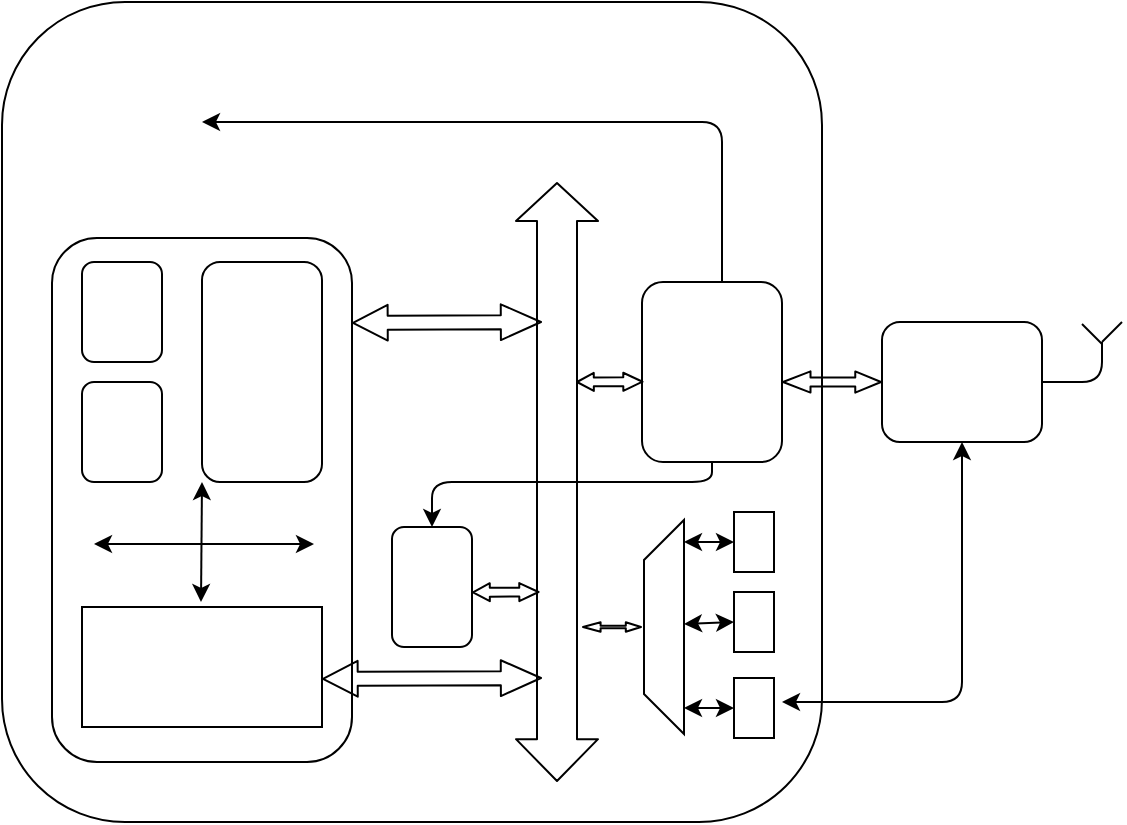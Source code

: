 <mxfile version="14.7.3" type="github">
  <diagram name="Page-1" id="099fd60b-425b-db50-ffb0-6b813814b670">
    <mxGraphModel dx="782" dy="468" grid="1" gridSize="10" guides="1" tooltips="1" connect="1" arrows="1" fold="1" page="1" pageScale="1" pageWidth="850" pageHeight="1100" background="none" math="0" shadow="0">
      <root>
        <mxCell id="0" />
        <mxCell id="1" parent="0" />
        <mxCell id="kZ0rc5ilwYTz65Z8G2SR-1" value="" style="rounded=1;whiteSpace=wrap;html=1;" parent="1" vertex="1">
          <mxGeometry x="210" y="270" width="410" height="410" as="geometry" />
        </mxCell>
        <mxCell id="kZ0rc5ilwYTz65Z8G2SR-2" value="" style="rounded=1;whiteSpace=wrap;html=1;" parent="1" vertex="1">
          <mxGeometry x="530" y="410" width="70" height="90" as="geometry" />
        </mxCell>
        <mxCell id="kZ0rc5ilwYTz65Z8G2SR-3" value="" style="rounded=1;whiteSpace=wrap;html=1;" parent="1" vertex="1">
          <mxGeometry x="650" y="430" width="80" height="60" as="geometry" />
        </mxCell>
        <mxCell id="kZ0rc5ilwYTz65Z8G2SR-4" value="" style="rounded=1;whiteSpace=wrap;html=1;" parent="1" vertex="1">
          <mxGeometry x="235" y="388" width="150" height="262" as="geometry" />
        </mxCell>
        <mxCell id="kZ0rc5ilwYTz65Z8G2SR-7" value="" style="shape=flexArrow;endArrow=classic;startArrow=classic;html=1;width=20;startSize=6.644;" parent="1" edge="1">
          <mxGeometry width="100" height="100" relative="1" as="geometry">
            <mxPoint x="487.5" y="660" as="sourcePoint" />
            <mxPoint x="487.5" y="360" as="targetPoint" />
          </mxGeometry>
        </mxCell>
        <mxCell id="kZ0rc5ilwYTz65Z8G2SR-8" value="" style="shape=flexArrow;endArrow=classic;startArrow=classic;html=1;entryX=0;entryY=0.5;entryDx=0;entryDy=0;startWidth=5.177;startSize=4.252;endWidth=5.177;endSize=3.957;width=4.43;" parent="1" edge="1">
          <mxGeometry width="100" height="100" relative="1" as="geometry">
            <mxPoint x="600" y="460" as="sourcePoint" />
            <mxPoint x="650" y="460" as="targetPoint" />
          </mxGeometry>
        </mxCell>
        <mxCell id="kZ0rc5ilwYTz65Z8G2SR-9" value="" style="endArrow=classic;startArrow=classic;html=1;entryX=0.5;entryY=1;entryDx=0;entryDy=0;" parent="1" target="kZ0rc5ilwYTz65Z8G2SR-3" edge="1">
          <mxGeometry width="50" height="50" relative="1" as="geometry">
            <mxPoint x="600" y="620" as="sourcePoint" />
            <mxPoint x="670" y="560" as="targetPoint" />
            <Array as="points">
              <mxPoint x="640" y="620" />
              <mxPoint x="690" y="620" />
              <mxPoint x="690" y="539" />
            </Array>
          </mxGeometry>
        </mxCell>
        <mxCell id="kZ0rc5ilwYTz65Z8G2SR-11" value="" style="shape=flexArrow;endArrow=classic;startArrow=classic;html=1;startWidth=2.479;startSize=2.598;endWidth=2.479;endSize=2.2;width=1.3;" parent="1" edge="1">
          <mxGeometry width="100" height="100" relative="1" as="geometry">
            <mxPoint x="500" y="582.48" as="sourcePoint" />
            <mxPoint x="530" y="582.48" as="targetPoint" />
          </mxGeometry>
        </mxCell>
        <mxCell id="kZ0rc5ilwYTz65Z8G2SR-12" value="" style="shape=trapezoid;perimeter=trapezoidPerimeter;whiteSpace=wrap;html=1;fixedSize=1;rotation=-90;" parent="1" vertex="1">
          <mxGeometry x="487.5" y="572.5" width="107" height="20" as="geometry" />
        </mxCell>
        <mxCell id="kZ0rc5ilwYTz65Z8G2SR-15" value="" style="endArrow=classic;startArrow=classic;html=1;entryX=0;entryY=0.5;entryDx=0;entryDy=0;" parent="1" target="kZ0rc5ilwYTz65Z8G2SR-22" edge="1">
          <mxGeometry width="50" height="50" relative="1" as="geometry">
            <mxPoint x="551" y="540" as="sourcePoint" />
            <mxPoint x="571" y="540" as="targetPoint" />
          </mxGeometry>
        </mxCell>
        <mxCell id="kZ0rc5ilwYTz65Z8G2SR-16" value="" style="endArrow=classic;startArrow=classic;html=1;entryX=0;entryY=0.5;entryDx=0;entryDy=0;" parent="1" target="kZ0rc5ilwYTz65Z8G2SR-23" edge="1">
          <mxGeometry width="50" height="50" relative="1" as="geometry">
            <mxPoint x="551" y="581" as="sourcePoint" />
            <mxPoint x="571" y="581" as="targetPoint" />
          </mxGeometry>
        </mxCell>
        <mxCell id="kZ0rc5ilwYTz65Z8G2SR-17" value="" style="endArrow=none;html=1;" parent="1" edge="1">
          <mxGeometry width="50" height="50" relative="1" as="geometry">
            <mxPoint x="730" y="460" as="sourcePoint" />
            <mxPoint x="760" y="440" as="targetPoint" />
            <Array as="points">
              <mxPoint x="760" y="460" />
            </Array>
          </mxGeometry>
        </mxCell>
        <mxCell id="kZ0rc5ilwYTz65Z8G2SR-18" value="" style="endArrow=none;html=1;" parent="1" edge="1">
          <mxGeometry width="50" height="50" relative="1" as="geometry">
            <mxPoint x="760" y="440" as="sourcePoint" />
            <mxPoint x="770" y="430" as="targetPoint" />
          </mxGeometry>
        </mxCell>
        <mxCell id="kZ0rc5ilwYTz65Z8G2SR-19" value="" style="endArrow=none;html=1;" parent="1" edge="1">
          <mxGeometry width="50" height="50" relative="1" as="geometry">
            <mxPoint x="760" y="441" as="sourcePoint" />
            <mxPoint x="750" y="431" as="targetPoint" />
          </mxGeometry>
        </mxCell>
        <mxCell id="kZ0rc5ilwYTz65Z8G2SR-20" value="" style="endArrow=classic;startArrow=classic;html=1;entryX=0;entryY=0.5;entryDx=0;entryDy=0;" parent="1" target="kZ0rc5ilwYTz65Z8G2SR-24" edge="1">
          <mxGeometry width="50" height="50" relative="1" as="geometry">
            <mxPoint x="551" y="623" as="sourcePoint" />
            <mxPoint x="571" y="623" as="targetPoint" />
          </mxGeometry>
        </mxCell>
        <mxCell id="kZ0rc5ilwYTz65Z8G2SR-22" value="" style="rounded=0;whiteSpace=wrap;html=1;" parent="1" vertex="1">
          <mxGeometry x="576" y="525" width="20" height="30" as="geometry" />
        </mxCell>
        <mxCell id="kZ0rc5ilwYTz65Z8G2SR-23" value="" style="rounded=0;whiteSpace=wrap;html=1;" parent="1" vertex="1">
          <mxGeometry x="576" y="565" width="20" height="30" as="geometry" />
        </mxCell>
        <mxCell id="kZ0rc5ilwYTz65Z8G2SR-24" value="" style="rounded=0;whiteSpace=wrap;html=1;" parent="1" vertex="1">
          <mxGeometry x="576" y="608" width="20" height="30" as="geometry" />
        </mxCell>
        <mxCell id="Rdauc6Fd98ZZS_E2XRWD-1" value="" style="rounded=1;whiteSpace=wrap;html=1;" vertex="1" parent="1">
          <mxGeometry x="405" y="532.5" width="40" height="60" as="geometry" />
        </mxCell>
        <mxCell id="Rdauc6Fd98ZZS_E2XRWD-2" value="" style="rounded=0;whiteSpace=wrap;html=1;" vertex="1" parent="1">
          <mxGeometry x="250" y="572.5" width="120" height="60" as="geometry" />
        </mxCell>
        <mxCell id="Rdauc6Fd98ZZS_E2XRWD-3" value="" style="shape=flexArrow;endArrow=classic;startArrow=classic;html=1;exitX=1;exitY=0.599;exitDx=0;exitDy=0;exitPerimeter=0;startWidth=9.903;startSize=5.449;width=6.99;endWidth=9.903;endSize=6.363;" edge="1" parent="1" source="Rdauc6Fd98ZZS_E2XRWD-2">
          <mxGeometry width="100" height="100" relative="1" as="geometry">
            <mxPoint x="378" y="608" as="sourcePoint" />
            <mxPoint x="480" y="608" as="targetPoint" />
          </mxGeometry>
        </mxCell>
        <mxCell id="Rdauc6Fd98ZZS_E2XRWD-4" value="" style="shape=flexArrow;endArrow=classic;startArrow=classic;html=1;startWidth=3.578;startSize=2.467;width=4.444;endWidth=3.578;endSize=2.875;entryX=0.011;entryY=0.554;entryDx=0;entryDy=0;entryPerimeter=0;" edge="1" parent="1" target="kZ0rc5ilwYTz65Z8G2SR-2">
          <mxGeometry width="100" height="100" relative="1" as="geometry">
            <mxPoint x="497" y="460" as="sourcePoint" />
            <mxPoint x="527" y="459.58" as="targetPoint" />
          </mxGeometry>
        </mxCell>
        <mxCell id="Rdauc6Fd98ZZS_E2XRWD-5" value="" style="shape=flexArrow;endArrow=classic;startArrow=classic;html=1;exitX=1;exitY=0.599;exitDx=0;exitDy=0;exitPerimeter=0;startWidth=9.903;startSize=5.449;width=6.99;endWidth=9.903;endSize=6.363;" edge="1" parent="1">
          <mxGeometry width="100" height="100" relative="1" as="geometry">
            <mxPoint x="385" y="430.44" as="sourcePoint" />
            <mxPoint x="480" y="430" as="targetPoint" />
          </mxGeometry>
        </mxCell>
        <mxCell id="Rdauc6Fd98ZZS_E2XRWD-6" value="" style="endArrow=classic;html=1;" edge="1" parent="1">
          <mxGeometry width="50" height="50" relative="1" as="geometry">
            <mxPoint x="570" y="410" as="sourcePoint" />
            <mxPoint x="310" y="330" as="targetPoint" />
            <Array as="points">
              <mxPoint x="570" y="330" />
            </Array>
          </mxGeometry>
        </mxCell>
        <mxCell id="Rdauc6Fd98ZZS_E2XRWD-7" value="" style="endArrow=classic;html=1;exitX=0.5;exitY=1;exitDx=0;exitDy=0;entryX=0.5;entryY=0;entryDx=0;entryDy=0;" edge="1" parent="1" source="kZ0rc5ilwYTz65Z8G2SR-2" target="Rdauc6Fd98ZZS_E2XRWD-1">
          <mxGeometry width="50" height="50" relative="1" as="geometry">
            <mxPoint x="564.86" y="509" as="sourcePoint" />
            <mxPoint x="480" y="520" as="targetPoint" />
            <Array as="points">
              <mxPoint x="565" y="510" />
              <mxPoint x="425" y="510" />
            </Array>
          </mxGeometry>
        </mxCell>
        <mxCell id="Rdauc6Fd98ZZS_E2XRWD-9" value="" style="shape=flexArrow;endArrow=classic;startArrow=classic;html=1;startWidth=3.578;startSize=2.467;width=4.444;endWidth=3.578;endSize=2.875;entryX=0.011;entryY=0.554;entryDx=0;entryDy=0;entryPerimeter=0;" edge="1" parent="1">
          <mxGeometry width="100" height="100" relative="1" as="geometry">
            <mxPoint x="445" y="565.14" as="sourcePoint" />
            <mxPoint x="478.77" y="565" as="targetPoint" />
          </mxGeometry>
        </mxCell>
        <mxCell id="Rdauc6Fd98ZZS_E2XRWD-10" value="" style="endArrow=classic;startArrow=classic;html=1;" edge="1" parent="1">
          <mxGeometry width="50" height="50" relative="1" as="geometry">
            <mxPoint x="256" y="541" as="sourcePoint" />
            <mxPoint x="366" y="541" as="targetPoint" />
          </mxGeometry>
        </mxCell>
        <mxCell id="Rdauc6Fd98ZZS_E2XRWD-11" value="" style="endArrow=classic;startArrow=classic;html=1;" edge="1" parent="1">
          <mxGeometry width="50" height="50" relative="1" as="geometry">
            <mxPoint x="309.5" y="570" as="sourcePoint" />
            <mxPoint x="310" y="510" as="targetPoint" />
          </mxGeometry>
        </mxCell>
        <mxCell id="Rdauc6Fd98ZZS_E2XRWD-12" value="" style="rounded=1;whiteSpace=wrap;html=1;" vertex="1" parent="1">
          <mxGeometry x="250" y="400" width="40" height="50" as="geometry" />
        </mxCell>
        <mxCell id="Rdauc6Fd98ZZS_E2XRWD-13" value="" style="rounded=1;whiteSpace=wrap;html=1;" vertex="1" parent="1">
          <mxGeometry x="250" y="460" width="40" height="50" as="geometry" />
        </mxCell>
        <mxCell id="Rdauc6Fd98ZZS_E2XRWD-14" value="" style="rounded=1;whiteSpace=wrap;html=1;" vertex="1" parent="1">
          <mxGeometry x="310" y="400" width="60" height="110" as="geometry" />
        </mxCell>
      </root>
    </mxGraphModel>
  </diagram>
</mxfile>

